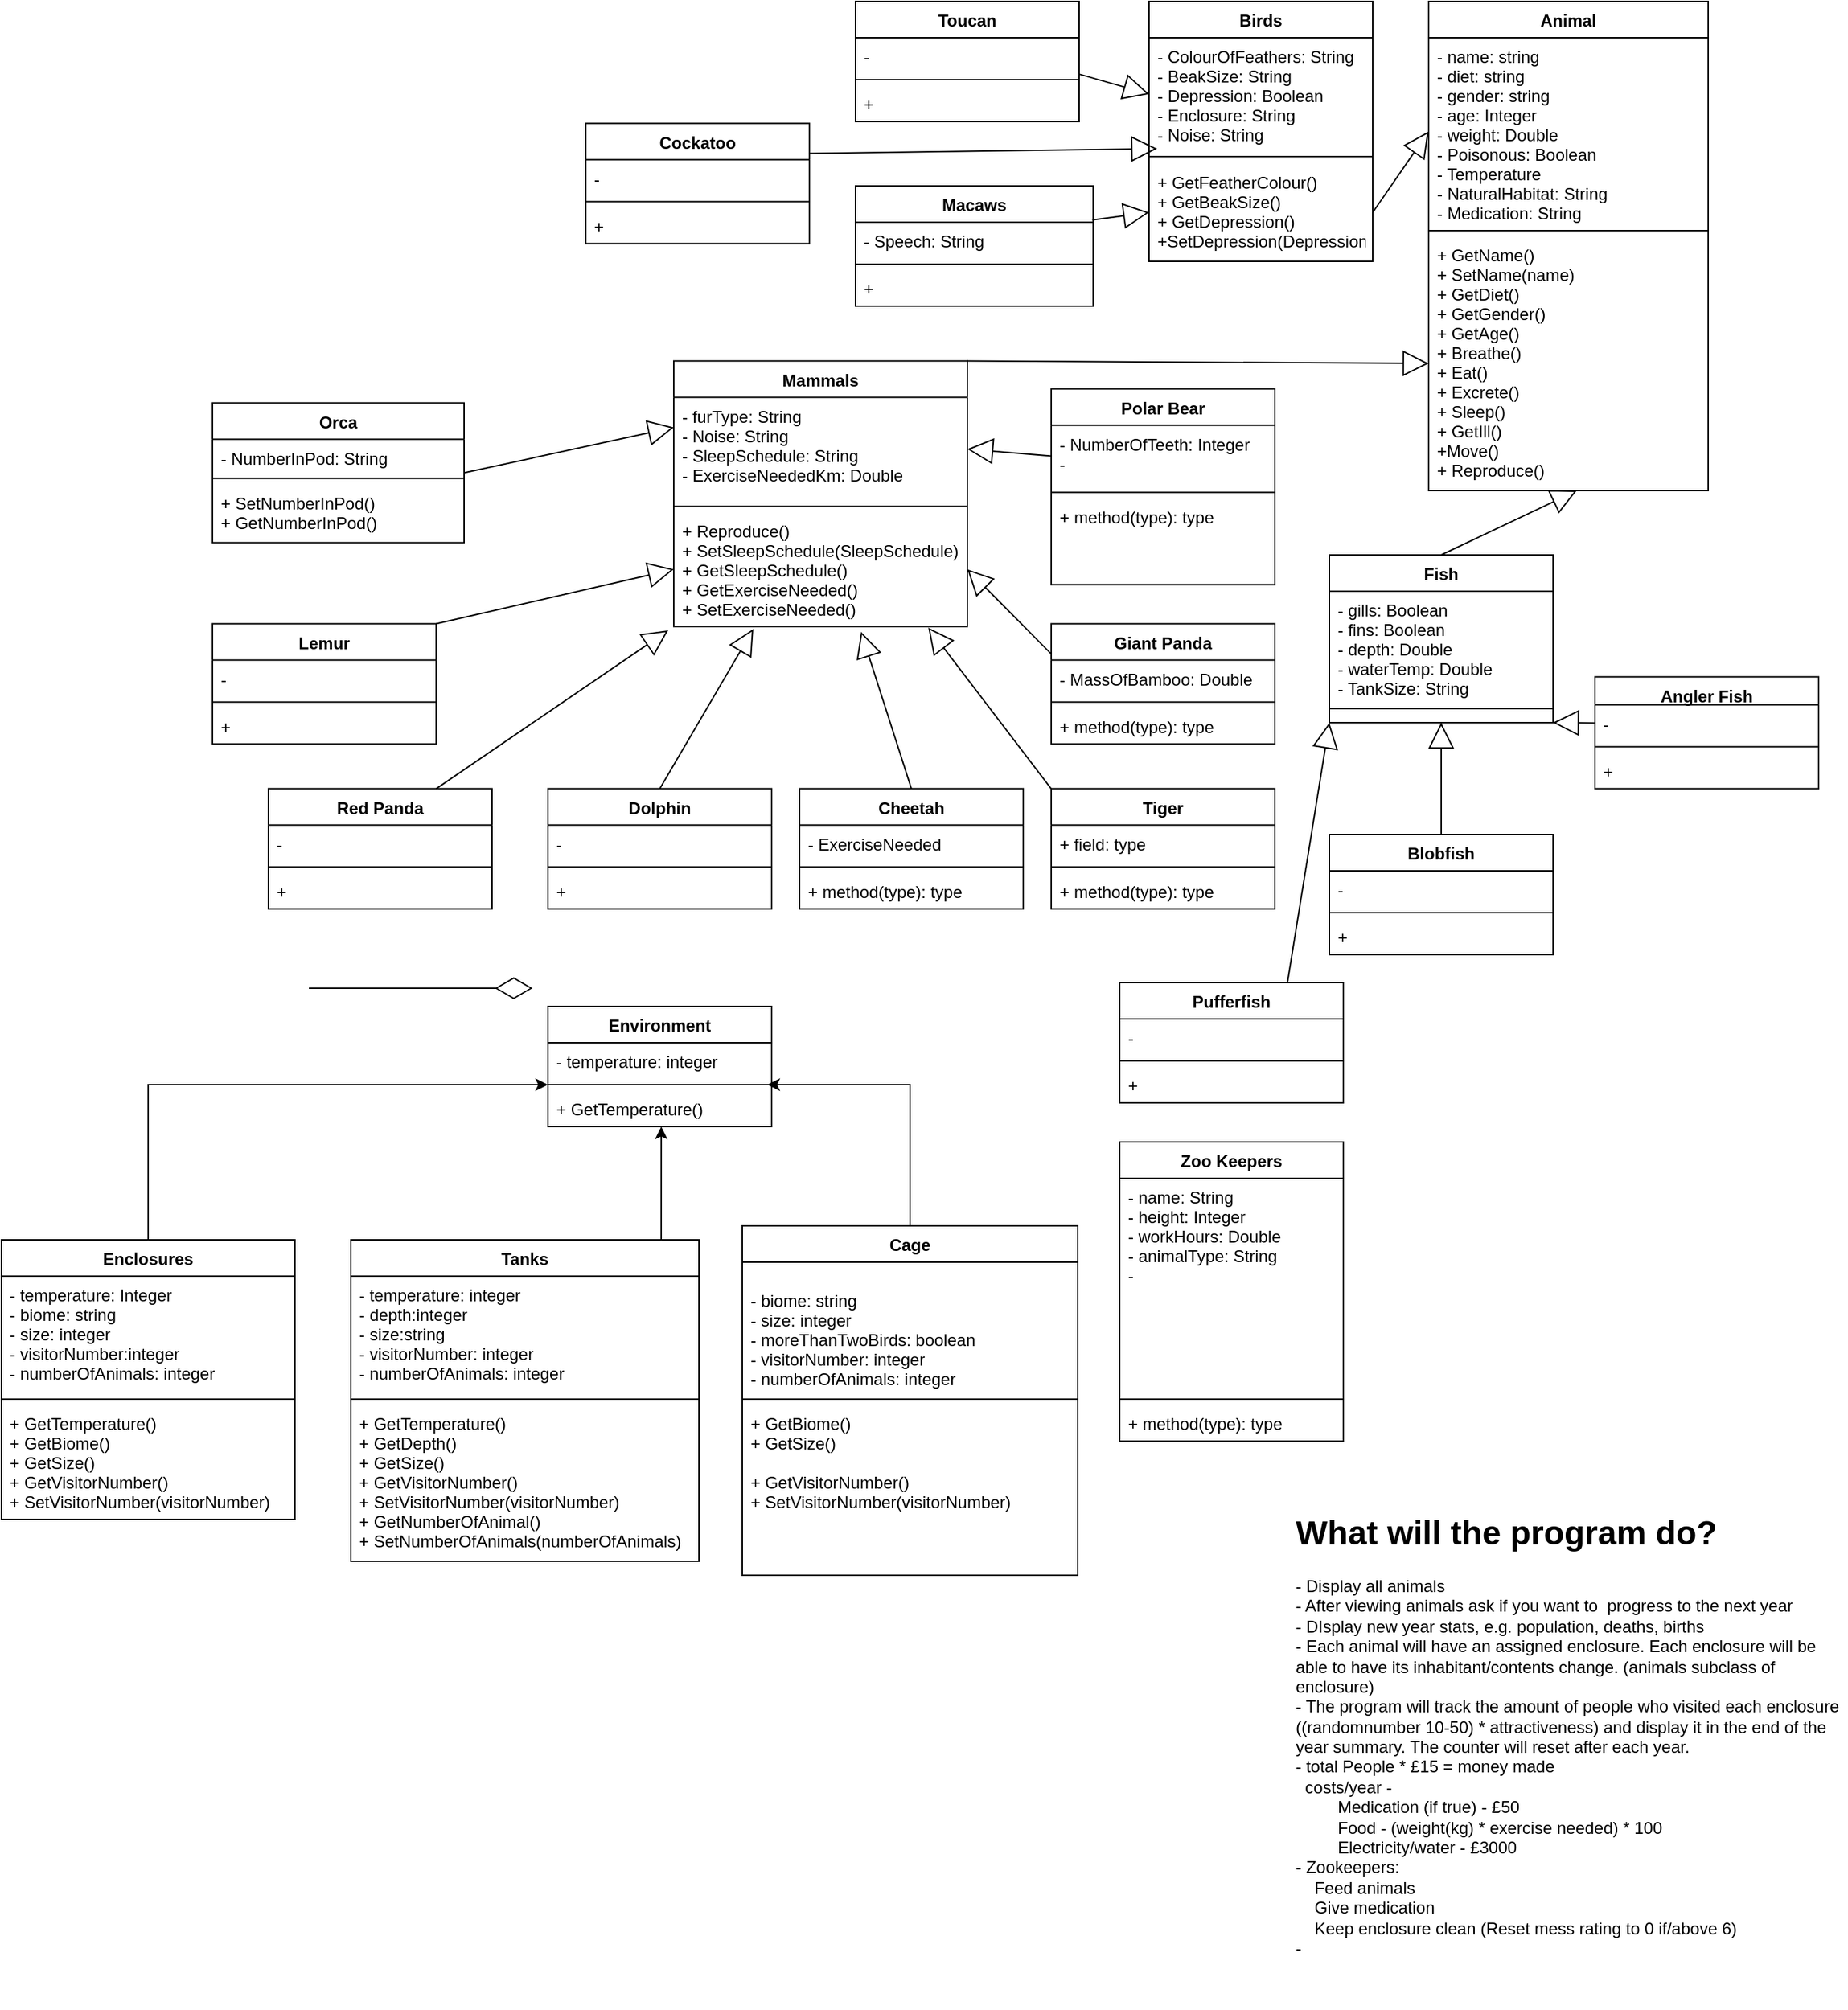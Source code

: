 <mxfile version="12.8.2" type="github">
  <diagram id="C5RBs43oDa-KdzZeNtuy" name="Page-1">
    <mxGraphModel dx="3760" dy="2416" grid="1" gridSize="10" guides="1" tooltips="1" connect="1" arrows="1" fold="1" page="1" pageScale="1" pageWidth="1169" pageHeight="827" math="0" shadow="0">
      <root>
        <mxCell id="WIyWlLk6GJQsqaUBKTNV-0" />
        <mxCell id="WIyWlLk6GJQsqaUBKTNV-1" parent="WIyWlLk6GJQsqaUBKTNV-0" />
        <mxCell id="0TbLO2mfNWgMp-bxgsxS-0" value="Animal" style="swimlane;fontStyle=1;align=center;verticalAlign=top;childLayout=stackLayout;horizontal=1;startSize=26;horizontalStack=0;resizeParent=1;resizeParentMax=0;resizeLast=0;collapsible=1;marginBottom=0;" parent="WIyWlLk6GJQsqaUBKTNV-1" vertex="1">
          <mxGeometry x="-299" y="-1636" width="200" height="350" as="geometry" />
        </mxCell>
        <mxCell id="0TbLO2mfNWgMp-bxgsxS-1" value="- name: string&#xa;- diet: string&#xa;- gender: string&#xa;- age: Integer&#xa;- weight: Double&#xa;- Poisonous: Boolean&#xa;- Temperature&#xa;- NaturalHabitat: String&#xa;- Medication: String&#xa;" style="text;strokeColor=none;fillColor=none;align=left;verticalAlign=top;spacingLeft=4;spacingRight=4;overflow=hidden;rotatable=0;points=[[0,0.5],[1,0.5]];portConstraint=eastwest;" parent="0TbLO2mfNWgMp-bxgsxS-0" vertex="1">
          <mxGeometry y="26" width="200" height="134" as="geometry" />
        </mxCell>
        <mxCell id="0TbLO2mfNWgMp-bxgsxS-2" value="" style="line;strokeWidth=1;fillColor=none;align=left;verticalAlign=middle;spacingTop=-1;spacingLeft=3;spacingRight=3;rotatable=0;labelPosition=right;points=[];portConstraint=eastwest;" parent="0TbLO2mfNWgMp-bxgsxS-0" vertex="1">
          <mxGeometry y="160" width="200" height="8" as="geometry" />
        </mxCell>
        <mxCell id="0TbLO2mfNWgMp-bxgsxS-3" value="+ GetName()&#xa;+ SetName(name)&#xa;+ GetDiet()&#xa;+ GetGender()&#xa;+ GetAge()&#xa;+ Breathe()&#xa;+ Eat()&#xa;+ Excrete()&#xa;+ Sleep()&#xa;+ GetIll()&#xa;+Move()&#xa;+ Reproduce()&#xa;" style="text;strokeColor=none;fillColor=none;align=left;verticalAlign=top;spacingLeft=4;spacingRight=4;overflow=hidden;rotatable=0;points=[[0,0.5],[1,0.5]];portConstraint=eastwest;" parent="0TbLO2mfNWgMp-bxgsxS-0" vertex="1">
          <mxGeometry y="168" width="200" height="182" as="geometry" />
        </mxCell>
        <mxCell id="0TbLO2mfNWgMp-bxgsxS-5" value="Mammals" style="swimlane;fontStyle=1;align=center;verticalAlign=top;childLayout=stackLayout;horizontal=1;startSize=26;horizontalStack=0;resizeParent=1;resizeParentMax=0;resizeLast=0;collapsible=1;marginBottom=0;" parent="WIyWlLk6GJQsqaUBKTNV-1" vertex="1">
          <mxGeometry x="-839" y="-1378.71" width="210" height="190" as="geometry" />
        </mxCell>
        <mxCell id="0TbLO2mfNWgMp-bxgsxS-6" value="- furType: String&#xa;- Noise: String&#xa;- SleepSchedule: String&#xa;- ExerciseNeededKm: Double" style="text;strokeColor=none;fillColor=none;align=left;verticalAlign=top;spacingLeft=4;spacingRight=4;overflow=hidden;rotatable=0;points=[[0,0.5],[1,0.5]];portConstraint=eastwest;" parent="0TbLO2mfNWgMp-bxgsxS-5" vertex="1">
          <mxGeometry y="26" width="210" height="74" as="geometry" />
        </mxCell>
        <mxCell id="0TbLO2mfNWgMp-bxgsxS-7" value="" style="line;strokeWidth=1;fillColor=none;align=left;verticalAlign=middle;spacingTop=-1;spacingLeft=3;spacingRight=3;rotatable=0;labelPosition=right;points=[];portConstraint=eastwest;" parent="0TbLO2mfNWgMp-bxgsxS-5" vertex="1">
          <mxGeometry y="100" width="210" height="8" as="geometry" />
        </mxCell>
        <mxCell id="cL8bjoN6jts4UuPoE08g-39" value="+ Reproduce()&#xa;+ SetSleepSchedule(SleepSchedule)&#xa;+ GetSleepSchedule()&#xa;+ GetExerciseNeeded()&#xa;+ SetExerciseNeeded()" style="text;strokeColor=none;fillColor=none;align=left;verticalAlign=top;spacingLeft=4;spacingRight=4;overflow=hidden;rotatable=0;points=[[0,0.5],[1,0.5]];portConstraint=eastwest;" parent="0TbLO2mfNWgMp-bxgsxS-5" vertex="1">
          <mxGeometry y="108" width="210" height="82" as="geometry" />
        </mxCell>
        <mxCell id="MYj5JW25N3nviBPNFUwC-0" value="" style="endArrow=block;endSize=16;endFill=0;html=1;exitX=1;exitY=0;exitDx=0;exitDy=0;entryX=0;entryY=0.5;entryDx=0;entryDy=0;" parent="WIyWlLk6GJQsqaUBKTNV-1" source="0TbLO2mfNWgMp-bxgsxS-5" target="0TbLO2mfNWgMp-bxgsxS-3" edge="1">
          <mxGeometry y="-60" width="160" relative="1" as="geometry">
            <mxPoint x="-569" y="-1068.71" as="sourcePoint" />
            <mxPoint x="-409" y="-1068.71" as="targetPoint" />
            <Array as="points" />
            <mxPoint as="offset" />
          </mxGeometry>
        </mxCell>
        <mxCell id="m3c3d1ibpdt9MSrah0Dr-0" value="Birds" style="swimlane;fontStyle=1;align=center;verticalAlign=top;childLayout=stackLayout;horizontal=1;startSize=26;horizontalStack=0;resizeParent=1;resizeParentMax=0;resizeLast=0;collapsible=1;marginBottom=0;" parent="WIyWlLk6GJQsqaUBKTNV-1" vertex="1">
          <mxGeometry x="-499" y="-1636" width="160" height="186" as="geometry" />
        </mxCell>
        <mxCell id="m3c3d1ibpdt9MSrah0Dr-1" value="- ColourOfFeathers: String&#xa;- BeakSize: String&#xa;- Depression: Boolean&#xa;- Enclosure: String&#xa;- Noise: String" style="text;strokeColor=none;fillColor=none;align=left;verticalAlign=top;spacingLeft=4;spacingRight=4;overflow=hidden;rotatable=0;points=[[0,0.5],[1,0.5]];portConstraint=eastwest;" parent="m3c3d1ibpdt9MSrah0Dr-0" vertex="1">
          <mxGeometry y="26" width="160" height="80" as="geometry" />
        </mxCell>
        <mxCell id="m3c3d1ibpdt9MSrah0Dr-2" value="" style="line;strokeWidth=1;fillColor=none;align=left;verticalAlign=middle;spacingTop=-1;spacingLeft=3;spacingRight=3;rotatable=0;labelPosition=right;points=[];portConstraint=eastwest;" parent="m3c3d1ibpdt9MSrah0Dr-0" vertex="1">
          <mxGeometry y="106" width="160" height="10" as="geometry" />
        </mxCell>
        <mxCell id="m3c3d1ibpdt9MSrah0Dr-3" value="+ GetFeatherColour()&#xa;+ GetBeakSize()&#xa;+ GetDepression()&#xa;+SetDepression(Depression)" style="text;strokeColor=none;fillColor=none;align=left;verticalAlign=top;spacingLeft=4;spacingRight=4;overflow=hidden;rotatable=0;points=[[0,0.5],[1,0.5]];portConstraint=eastwest;" parent="m3c3d1ibpdt9MSrah0Dr-0" vertex="1">
          <mxGeometry y="116" width="160" height="70" as="geometry" />
        </mxCell>
        <mxCell id="m3c3d1ibpdt9MSrah0Dr-4" value="" style="endArrow=block;endSize=16;endFill=0;html=1;entryX=0;entryY=0.5;entryDx=0;entryDy=0;exitX=1;exitY=0.5;exitDx=0;exitDy=0;" parent="WIyWlLk6GJQsqaUBKTNV-1" source="m3c3d1ibpdt9MSrah0Dr-3" target="0TbLO2mfNWgMp-bxgsxS-1" edge="1">
          <mxGeometry y="-50" width="160" relative="1" as="geometry">
            <mxPoint x="-9" y="-1428.71" as="sourcePoint" />
            <mxPoint x="-439" y="-978.71" as="targetPoint" />
            <Array as="points" />
            <mxPoint as="offset" />
          </mxGeometry>
        </mxCell>
        <mxCell id="m3c3d1ibpdt9MSrah0Dr-5" value="" style="endArrow=block;endSize=16;endFill=0;html=1;entryX=0.53;entryY=1;entryDx=0;entryDy=0;entryPerimeter=0;exitX=0.5;exitY=0;exitDx=0;exitDy=0;" parent="WIyWlLk6GJQsqaUBKTNV-1" source="m3c3d1ibpdt9MSrah0Dr-6" target="0TbLO2mfNWgMp-bxgsxS-3" edge="1">
          <mxGeometry x="0.125" y="-60" width="160" relative="1" as="geometry">
            <mxPoint x="-623" y="-1086" as="sourcePoint" />
            <mxPoint x="-849" y="-986" as="targetPoint" />
            <mxPoint as="offset" />
          </mxGeometry>
        </mxCell>
        <mxCell id="m3c3d1ibpdt9MSrah0Dr-6" value="Fish" style="swimlane;fontStyle=1;align=center;verticalAlign=top;childLayout=stackLayout;horizontal=1;startSize=26;horizontalStack=0;resizeParent=1;resizeParentMax=0;resizeLast=0;collapsible=1;marginBottom=0;" parent="WIyWlLk6GJQsqaUBKTNV-1" vertex="1">
          <mxGeometry x="-370" y="-1240" width="160" height="120" as="geometry" />
        </mxCell>
        <mxCell id="m3c3d1ibpdt9MSrah0Dr-7" value="- gills: Boolean&#xa;- fins: Boolean&#xa;- depth: Double&#xa;- waterTemp: Double&#xa;- TankSize: String" style="text;strokeColor=none;fillColor=none;align=left;verticalAlign=top;spacingLeft=4;spacingRight=4;overflow=hidden;rotatable=0;points=[[0,0.5],[1,0.5]];portConstraint=eastwest;" parent="m3c3d1ibpdt9MSrah0Dr-6" vertex="1">
          <mxGeometry y="26" width="160" height="74" as="geometry" />
        </mxCell>
        <mxCell id="m3c3d1ibpdt9MSrah0Dr-8" value="" style="line;strokeWidth=1;fillColor=none;align=left;verticalAlign=middle;spacingTop=-1;spacingLeft=3;spacingRight=3;rotatable=0;labelPosition=right;points=[];portConstraint=eastwest;" parent="m3c3d1ibpdt9MSrah0Dr-6" vertex="1">
          <mxGeometry y="100" width="160" height="20" as="geometry" />
        </mxCell>
        <mxCell id="m3c3d1ibpdt9MSrah0Dr-10" value="" style="endArrow=block;endSize=16;endFill=0;html=1;entryX=0;entryY=0.5;entryDx=0;entryDy=0;exitX=1;exitY=0;exitDx=0;exitDy=0;" parent="WIyWlLk6GJQsqaUBKTNV-1" source="m3c3d1ibpdt9MSrah0Dr-11" target="cL8bjoN6jts4UuPoE08g-39" edge="1">
          <mxGeometry x="-0.25" y="-20" width="160" relative="1" as="geometry">
            <mxPoint x="-999" y="-1158.71" as="sourcePoint" />
            <mxPoint x="-679" y="-1028.71" as="targetPoint" />
            <Array as="points" />
            <mxPoint as="offset" />
          </mxGeometry>
        </mxCell>
        <mxCell id="m3c3d1ibpdt9MSrah0Dr-11" value="Lemur" style="swimlane;fontStyle=1;align=center;verticalAlign=top;childLayout=stackLayout;horizontal=1;startSize=26;horizontalStack=0;resizeParent=1;resizeParentMax=0;resizeLast=0;collapsible=1;marginBottom=0;" parent="WIyWlLk6GJQsqaUBKTNV-1" vertex="1">
          <mxGeometry x="-1169" y="-1190.71" width="160" height="86" as="geometry" />
        </mxCell>
        <mxCell id="m3c3d1ibpdt9MSrah0Dr-12" value="- " style="text;strokeColor=none;fillColor=none;align=left;verticalAlign=top;spacingLeft=4;spacingRight=4;overflow=hidden;rotatable=0;points=[[0,0.5],[1,0.5]];portConstraint=eastwest;" parent="m3c3d1ibpdt9MSrah0Dr-11" vertex="1">
          <mxGeometry y="26" width="160" height="26" as="geometry" />
        </mxCell>
        <mxCell id="m3c3d1ibpdt9MSrah0Dr-13" value="" style="line;strokeWidth=1;fillColor=none;align=left;verticalAlign=middle;spacingTop=-1;spacingLeft=3;spacingRight=3;rotatable=0;labelPosition=right;points=[];portConstraint=eastwest;" parent="m3c3d1ibpdt9MSrah0Dr-11" vertex="1">
          <mxGeometry y="52" width="160" height="8" as="geometry" />
        </mxCell>
        <mxCell id="m3c3d1ibpdt9MSrah0Dr-14" value="+" style="text;strokeColor=none;fillColor=none;align=left;verticalAlign=top;spacingLeft=4;spacingRight=4;overflow=hidden;rotatable=0;points=[[0,0.5],[1,0.5]];portConstraint=eastwest;" parent="m3c3d1ibpdt9MSrah0Dr-11" vertex="1">
          <mxGeometry y="60" width="160" height="26" as="geometry" />
        </mxCell>
        <mxCell id="m3c3d1ibpdt9MSrah0Dr-15" value="Red Panda" style="swimlane;fontStyle=1;align=center;verticalAlign=top;childLayout=stackLayout;horizontal=1;startSize=26;horizontalStack=0;resizeParent=1;resizeParentMax=0;resizeLast=0;collapsible=1;marginBottom=0;" parent="WIyWlLk6GJQsqaUBKTNV-1" vertex="1">
          <mxGeometry x="-1129" y="-1072.71" width="160" height="86" as="geometry" />
        </mxCell>
        <mxCell id="m3c3d1ibpdt9MSrah0Dr-16" value="- " style="text;strokeColor=none;fillColor=none;align=left;verticalAlign=top;spacingLeft=4;spacingRight=4;overflow=hidden;rotatable=0;points=[[0,0.5],[1,0.5]];portConstraint=eastwest;" parent="m3c3d1ibpdt9MSrah0Dr-15" vertex="1">
          <mxGeometry y="26" width="160" height="26" as="geometry" />
        </mxCell>
        <mxCell id="m3c3d1ibpdt9MSrah0Dr-17" value="" style="line;strokeWidth=1;fillColor=none;align=left;verticalAlign=middle;spacingTop=-1;spacingLeft=3;spacingRight=3;rotatable=0;labelPosition=right;points=[];portConstraint=eastwest;" parent="m3c3d1ibpdt9MSrah0Dr-15" vertex="1">
          <mxGeometry y="52" width="160" height="8" as="geometry" />
        </mxCell>
        <mxCell id="m3c3d1ibpdt9MSrah0Dr-18" value="+ " style="text;strokeColor=none;fillColor=none;align=left;verticalAlign=top;spacingLeft=4;spacingRight=4;overflow=hidden;rotatable=0;points=[[0,0.5],[1,0.5]];portConstraint=eastwest;" parent="m3c3d1ibpdt9MSrah0Dr-15" vertex="1">
          <mxGeometry y="60" width="160" height="26" as="geometry" />
        </mxCell>
        <mxCell id="m3c3d1ibpdt9MSrah0Dr-19" value="" style="endArrow=block;endSize=16;endFill=0;html=1;exitX=0.75;exitY=0;exitDx=0;exitDy=0;entryX=-0.019;entryY=1.033;entryDx=0;entryDy=0;entryPerimeter=0;" parent="WIyWlLk6GJQsqaUBKTNV-1" source="m3c3d1ibpdt9MSrah0Dr-15" target="cL8bjoN6jts4UuPoE08g-39" edge="1">
          <mxGeometry x="-0.125" y="-20" width="160" relative="1" as="geometry">
            <mxPoint x="-989" y="-888.71" as="sourcePoint" />
            <mxPoint x="-839" y="-1147.71" as="targetPoint" />
            <Array as="points" />
            <mxPoint as="offset" />
          </mxGeometry>
        </mxCell>
        <mxCell id="m3c3d1ibpdt9MSrah0Dr-31" value="Orca" style="swimlane;fontStyle=1;align=center;verticalAlign=top;childLayout=stackLayout;horizontal=1;startSize=26;horizontalStack=0;resizeParent=1;resizeParentMax=0;resizeLast=0;collapsible=1;marginBottom=0;" parent="WIyWlLk6GJQsqaUBKTNV-1" vertex="1">
          <mxGeometry x="-1169" y="-1348.71" width="180" height="100" as="geometry" />
        </mxCell>
        <mxCell id="m3c3d1ibpdt9MSrah0Dr-32" value="- NumberInPod: String" style="text;strokeColor=none;fillColor=none;align=left;verticalAlign=top;spacingLeft=4;spacingRight=4;overflow=hidden;rotatable=0;points=[[0,0.5],[1,0.5]];portConstraint=eastwest;" parent="m3c3d1ibpdt9MSrah0Dr-31" vertex="1">
          <mxGeometry y="26" width="180" height="24" as="geometry" />
        </mxCell>
        <mxCell id="m3c3d1ibpdt9MSrah0Dr-33" value="" style="line;strokeWidth=1;fillColor=none;align=left;verticalAlign=middle;spacingTop=-1;spacingLeft=3;spacingRight=3;rotatable=0;labelPosition=right;points=[];portConstraint=eastwest;" parent="m3c3d1ibpdt9MSrah0Dr-31" vertex="1">
          <mxGeometry y="50" width="180" height="8" as="geometry" />
        </mxCell>
        <mxCell id="m3c3d1ibpdt9MSrah0Dr-34" value="+ SetNumberInPod()&#xa;+ GetNumberInPod()" style="text;strokeColor=none;fillColor=none;align=left;verticalAlign=top;spacingLeft=4;spacingRight=4;overflow=hidden;rotatable=0;points=[[0,0.5],[1,0.5]];portConstraint=eastwest;" parent="m3c3d1ibpdt9MSrah0Dr-31" vertex="1">
          <mxGeometry y="58" width="180" height="42" as="geometry" />
        </mxCell>
        <mxCell id="m3c3d1ibpdt9MSrah0Dr-35" value="" style="endArrow=block;endSize=16;endFill=0;html=1;exitX=1;exitY=0.5;exitDx=0;exitDy=0;entryX=0;entryY=0.25;entryDx=0;entryDy=0;" parent="WIyWlLk6GJQsqaUBKTNV-1" source="m3c3d1ibpdt9MSrah0Dr-31" target="0TbLO2mfNWgMp-bxgsxS-5" edge="1">
          <mxGeometry y="10" width="160" relative="1" as="geometry">
            <mxPoint x="-1069" y="-668.71" as="sourcePoint" />
            <mxPoint x="-839" y="-1218.71" as="targetPoint" />
            <mxPoint as="offset" />
          </mxGeometry>
        </mxCell>
        <mxCell id="m3c3d1ibpdt9MSrah0Dr-36" value="Dolphin" style="swimlane;fontStyle=1;align=center;verticalAlign=top;childLayout=stackLayout;horizontal=1;startSize=26;horizontalStack=0;resizeParent=1;resizeParentMax=0;resizeLast=0;collapsible=1;marginBottom=0;" parent="WIyWlLk6GJQsqaUBKTNV-1" vertex="1">
          <mxGeometry x="-929" y="-1072.71" width="160" height="86" as="geometry" />
        </mxCell>
        <mxCell id="m3c3d1ibpdt9MSrah0Dr-37" value="- " style="text;strokeColor=none;fillColor=none;align=left;verticalAlign=top;spacingLeft=4;spacingRight=4;overflow=hidden;rotatable=0;points=[[0,0.5],[1,0.5]];portConstraint=eastwest;" parent="m3c3d1ibpdt9MSrah0Dr-36" vertex="1">
          <mxGeometry y="26" width="160" height="26" as="geometry" />
        </mxCell>
        <mxCell id="m3c3d1ibpdt9MSrah0Dr-38" value="" style="line;strokeWidth=1;fillColor=none;align=left;verticalAlign=middle;spacingTop=-1;spacingLeft=3;spacingRight=3;rotatable=0;labelPosition=right;points=[];portConstraint=eastwest;" parent="m3c3d1ibpdt9MSrah0Dr-36" vertex="1">
          <mxGeometry y="52" width="160" height="8" as="geometry" />
        </mxCell>
        <mxCell id="m3c3d1ibpdt9MSrah0Dr-39" value="+" style="text;strokeColor=none;fillColor=none;align=left;verticalAlign=top;spacingLeft=4;spacingRight=4;overflow=hidden;rotatable=0;points=[[0,0.5],[1,0.5]];portConstraint=eastwest;" parent="m3c3d1ibpdt9MSrah0Dr-36" vertex="1">
          <mxGeometry y="60" width="160" height="26" as="geometry" />
        </mxCell>
        <mxCell id="m3c3d1ibpdt9MSrah0Dr-40" value="" style="endArrow=block;endSize=16;endFill=0;html=1;exitX=0.5;exitY=0;exitDx=0;exitDy=0;entryX=0.271;entryY=1.021;entryDx=0;entryDy=0;entryPerimeter=0;" parent="WIyWlLk6GJQsqaUBKTNV-1" source="m3c3d1ibpdt9MSrah0Dr-36" target="cL8bjoN6jts4UuPoE08g-39" edge="1">
          <mxGeometry x="0.125" y="10" width="160" relative="1" as="geometry">
            <mxPoint x="-1069" y="-668.71" as="sourcePoint" />
            <mxPoint x="-780" y="-1180" as="targetPoint" />
            <mxPoint as="offset" />
          </mxGeometry>
        </mxCell>
        <mxCell id="m3c3d1ibpdt9MSrah0Dr-41" value="Polar Bear" style="swimlane;fontStyle=1;align=center;verticalAlign=top;childLayout=stackLayout;horizontal=1;startSize=26;horizontalStack=0;resizeParent=1;resizeParentMax=0;resizeLast=0;collapsible=1;marginBottom=0;" parent="WIyWlLk6GJQsqaUBKTNV-1" vertex="1">
          <mxGeometry x="-569" y="-1358.71" width="160" height="140" as="geometry" />
        </mxCell>
        <mxCell id="m3c3d1ibpdt9MSrah0Dr-42" value="- NumberOfTeeth: Integer&#xa;- " style="text;strokeColor=none;fillColor=none;align=left;verticalAlign=top;spacingLeft=4;spacingRight=4;overflow=hidden;rotatable=0;points=[[0,0.5],[1,0.5]];portConstraint=eastwest;" parent="m3c3d1ibpdt9MSrah0Dr-41" vertex="1">
          <mxGeometry y="26" width="160" height="44" as="geometry" />
        </mxCell>
        <mxCell id="m3c3d1ibpdt9MSrah0Dr-43" value="" style="line;strokeWidth=1;fillColor=none;align=left;verticalAlign=middle;spacingTop=-1;spacingLeft=3;spacingRight=3;rotatable=0;labelPosition=right;points=[];portConstraint=eastwest;" parent="m3c3d1ibpdt9MSrah0Dr-41" vertex="1">
          <mxGeometry y="70" width="160" height="8" as="geometry" />
        </mxCell>
        <mxCell id="m3c3d1ibpdt9MSrah0Dr-44" value="+ method(type): type" style="text;strokeColor=none;fillColor=none;align=left;verticalAlign=top;spacingLeft=4;spacingRight=4;overflow=hidden;rotatable=0;points=[[0,0.5],[1,0.5]];portConstraint=eastwest;" parent="m3c3d1ibpdt9MSrah0Dr-41" vertex="1">
          <mxGeometry y="78" width="160" height="62" as="geometry" />
        </mxCell>
        <mxCell id="m3c3d1ibpdt9MSrah0Dr-45" value="" style="endArrow=block;endSize=16;endFill=0;html=1;exitX=0;exitY=0.5;exitDx=0;exitDy=0;entryX=1;entryY=0.5;entryDx=0;entryDy=0;" parent="WIyWlLk6GJQsqaUBKTNV-1" source="m3c3d1ibpdt9MSrah0Dr-42" target="0TbLO2mfNWgMp-bxgsxS-6" edge="1">
          <mxGeometry x="-0.417" y="10" width="160" relative="1" as="geometry">
            <mxPoint x="-729" y="-1068.71" as="sourcePoint" />
            <mxPoint x="-569" y="-1068.71" as="targetPoint" />
            <mxPoint as="offset" />
          </mxGeometry>
        </mxCell>
        <mxCell id="m3c3d1ibpdt9MSrah0Dr-46" value="&lt;br&gt;" style="endArrow=block;endSize=16;endFill=0;html=1;exitX=0;exitY=0.25;exitDx=0;exitDy=0;entryX=1;entryY=0.5;entryDx=0;entryDy=0;" parent="WIyWlLk6GJQsqaUBKTNV-1" source="m3c3d1ibpdt9MSrah0Dr-47" target="cL8bjoN6jts4UuPoE08g-39" edge="1">
          <mxGeometry x="0.125" y="-10" width="160" relative="1" as="geometry">
            <mxPoint x="-679" y="-938.71" as="sourcePoint" />
            <mxPoint x="-669" y="-1178.71" as="targetPoint" />
            <mxPoint as="offset" />
          </mxGeometry>
        </mxCell>
        <mxCell id="m3c3d1ibpdt9MSrah0Dr-47" value="Giant Panda" style="swimlane;fontStyle=1;align=center;verticalAlign=top;childLayout=stackLayout;horizontal=1;startSize=26;horizontalStack=0;resizeParent=1;resizeParentMax=0;resizeLast=0;collapsible=1;marginBottom=0;" parent="WIyWlLk6GJQsqaUBKTNV-1" vertex="1">
          <mxGeometry x="-569" y="-1190.71" width="160" height="86" as="geometry" />
        </mxCell>
        <mxCell id="m3c3d1ibpdt9MSrah0Dr-48" value="- MassOfBamboo: Double" style="text;strokeColor=none;fillColor=none;align=left;verticalAlign=top;spacingLeft=4;spacingRight=4;overflow=hidden;rotatable=0;points=[[0,0.5],[1,0.5]];portConstraint=eastwest;" parent="m3c3d1ibpdt9MSrah0Dr-47" vertex="1">
          <mxGeometry y="26" width="160" height="26" as="geometry" />
        </mxCell>
        <mxCell id="m3c3d1ibpdt9MSrah0Dr-49" value="" style="line;strokeWidth=1;fillColor=none;align=left;verticalAlign=middle;spacingTop=-1;spacingLeft=3;spacingRight=3;rotatable=0;labelPosition=right;points=[];portConstraint=eastwest;" parent="m3c3d1ibpdt9MSrah0Dr-47" vertex="1">
          <mxGeometry y="52" width="160" height="8" as="geometry" />
        </mxCell>
        <mxCell id="m3c3d1ibpdt9MSrah0Dr-50" value="+ method(type): type" style="text;strokeColor=none;fillColor=none;align=left;verticalAlign=top;spacingLeft=4;spacingRight=4;overflow=hidden;rotatable=0;points=[[0,0.5],[1,0.5]];portConstraint=eastwest;" parent="m3c3d1ibpdt9MSrah0Dr-47" vertex="1">
          <mxGeometry y="60" width="160" height="26" as="geometry" />
        </mxCell>
        <mxCell id="m3c3d1ibpdt9MSrah0Dr-51" value="Tiger" style="swimlane;fontStyle=1;align=center;verticalAlign=top;childLayout=stackLayout;horizontal=1;startSize=26;horizontalStack=0;resizeParent=1;resizeParentMax=0;resizeLast=0;collapsible=1;marginBottom=0;" parent="WIyWlLk6GJQsqaUBKTNV-1" vertex="1">
          <mxGeometry x="-569" y="-1072.71" width="160" height="86" as="geometry" />
        </mxCell>
        <mxCell id="m3c3d1ibpdt9MSrah0Dr-52" value="+ field: type" style="text;strokeColor=none;fillColor=none;align=left;verticalAlign=top;spacingLeft=4;spacingRight=4;overflow=hidden;rotatable=0;points=[[0,0.5],[1,0.5]];portConstraint=eastwest;" parent="m3c3d1ibpdt9MSrah0Dr-51" vertex="1">
          <mxGeometry y="26" width="160" height="26" as="geometry" />
        </mxCell>
        <mxCell id="m3c3d1ibpdt9MSrah0Dr-53" value="" style="line;strokeWidth=1;fillColor=none;align=left;verticalAlign=middle;spacingTop=-1;spacingLeft=3;spacingRight=3;rotatable=0;labelPosition=right;points=[];portConstraint=eastwest;" parent="m3c3d1ibpdt9MSrah0Dr-51" vertex="1">
          <mxGeometry y="52" width="160" height="8" as="geometry" />
        </mxCell>
        <mxCell id="m3c3d1ibpdt9MSrah0Dr-54" value="+ method(type): type" style="text;strokeColor=none;fillColor=none;align=left;verticalAlign=top;spacingLeft=4;spacingRight=4;overflow=hidden;rotatable=0;points=[[0,0.5],[1,0.5]];portConstraint=eastwest;" parent="m3c3d1ibpdt9MSrah0Dr-51" vertex="1">
          <mxGeometry y="60" width="160" height="26" as="geometry" />
        </mxCell>
        <mxCell id="m3c3d1ibpdt9MSrah0Dr-55" value="Cheetah" style="swimlane;fontStyle=1;align=center;verticalAlign=top;childLayout=stackLayout;horizontal=1;startSize=26;horizontalStack=0;resizeParent=1;resizeParentMax=0;resizeLast=0;collapsible=1;marginBottom=0;" parent="WIyWlLk6GJQsqaUBKTNV-1" vertex="1">
          <mxGeometry x="-749" y="-1072.71" width="160" height="86" as="geometry" />
        </mxCell>
        <mxCell id="m3c3d1ibpdt9MSrah0Dr-56" value="- ExerciseNeeded" style="text;strokeColor=none;fillColor=none;align=left;verticalAlign=top;spacingLeft=4;spacingRight=4;overflow=hidden;rotatable=0;points=[[0,0.5],[1,0.5]];portConstraint=eastwest;" parent="m3c3d1ibpdt9MSrah0Dr-55" vertex="1">
          <mxGeometry y="26" width="160" height="26" as="geometry" />
        </mxCell>
        <mxCell id="m3c3d1ibpdt9MSrah0Dr-57" value="" style="line;strokeWidth=1;fillColor=none;align=left;verticalAlign=middle;spacingTop=-1;spacingLeft=3;spacingRight=3;rotatable=0;labelPosition=right;points=[];portConstraint=eastwest;" parent="m3c3d1ibpdt9MSrah0Dr-55" vertex="1">
          <mxGeometry y="52" width="160" height="8" as="geometry" />
        </mxCell>
        <mxCell id="m3c3d1ibpdt9MSrah0Dr-58" value="+ method(type): type" style="text;strokeColor=none;fillColor=none;align=left;verticalAlign=top;spacingLeft=4;spacingRight=4;overflow=hidden;rotatable=0;points=[[0,0.5],[1,0.5]];portConstraint=eastwest;" parent="m3c3d1ibpdt9MSrah0Dr-55" vertex="1">
          <mxGeometry y="60" width="160" height="26" as="geometry" />
        </mxCell>
        <mxCell id="m3c3d1ibpdt9MSrah0Dr-59" value="" style="endArrow=block;endSize=16;endFill=0;html=1;exitX=0.5;exitY=0;exitDx=0;exitDy=0;entryX=0.638;entryY=1.045;entryDx=0;entryDy=0;entryPerimeter=0;" parent="WIyWlLk6GJQsqaUBKTNV-1" source="m3c3d1ibpdt9MSrah0Dr-55" target="cL8bjoN6jts4UuPoE08g-39" edge="1">
          <mxGeometry y="10" width="160" relative="1" as="geometry">
            <mxPoint x="-1069" y="-668.71" as="sourcePoint" />
            <mxPoint x="-685.07" y="-1108.678" as="targetPoint" />
            <mxPoint as="offset" />
          </mxGeometry>
        </mxCell>
        <mxCell id="m3c3d1ibpdt9MSrah0Dr-60" value="" style="endArrow=block;endSize=16;endFill=0;html=1;exitX=0;exitY=0;exitDx=0;exitDy=0;entryX=0.867;entryY=1.009;entryDx=0;entryDy=0;entryPerimeter=0;" parent="WIyWlLk6GJQsqaUBKTNV-1" source="m3c3d1ibpdt9MSrah0Dr-51" target="cL8bjoN6jts4UuPoE08g-39" edge="1">
          <mxGeometry y="10" width="160" relative="1" as="geometry">
            <mxPoint x="-1069" y="-668.71" as="sourcePoint" />
            <mxPoint x="-629" y="-1147.71" as="targetPoint" />
            <mxPoint as="offset" />
          </mxGeometry>
        </mxCell>
        <mxCell id="cL8bjoN6jts4UuPoE08g-1" value="" style="endArrow=block;endSize=16;endFill=0;html=1;exitX=0.5;exitY=0;exitDx=0;exitDy=0;entryX=0.5;entryY=1;entryDx=0;entryDy=0;" parent="WIyWlLk6GJQsqaUBKTNV-1" source="cL8bjoN6jts4UuPoE08g-2" target="m3c3d1ibpdt9MSrah0Dr-6" edge="1">
          <mxGeometry x="0.125" y="-60" width="160" relative="1" as="geometry">
            <mxPoint x="-399" y="-1054" as="sourcePoint" />
            <mxPoint x="-349" y="-1154" as="targetPoint" />
            <mxPoint as="offset" />
          </mxGeometry>
        </mxCell>
        <mxCell id="cL8bjoN6jts4UuPoE08g-2" value="Blobfish" style="swimlane;fontStyle=1;align=center;verticalAlign=top;childLayout=stackLayout;horizontal=1;startSize=26;horizontalStack=0;resizeParent=1;resizeParentMax=0;resizeLast=0;collapsible=1;marginBottom=0;" parent="WIyWlLk6GJQsqaUBKTNV-1" vertex="1">
          <mxGeometry x="-370" y="-1040" width="160" height="86" as="geometry" />
        </mxCell>
        <mxCell id="cL8bjoN6jts4UuPoE08g-3" value="- " style="text;strokeColor=none;fillColor=none;align=left;verticalAlign=top;spacingLeft=4;spacingRight=4;overflow=hidden;rotatable=0;points=[[0,0.5],[1,0.5]];portConstraint=eastwest;" parent="cL8bjoN6jts4UuPoE08g-2" vertex="1">
          <mxGeometry y="26" width="160" height="26" as="geometry" />
        </mxCell>
        <mxCell id="cL8bjoN6jts4UuPoE08g-4" value="" style="line;strokeWidth=1;fillColor=none;align=left;verticalAlign=middle;spacingTop=-1;spacingLeft=3;spacingRight=3;rotatable=0;labelPosition=right;points=[];portConstraint=eastwest;" parent="cL8bjoN6jts4UuPoE08g-2" vertex="1">
          <mxGeometry y="52" width="160" height="8" as="geometry" />
        </mxCell>
        <mxCell id="cL8bjoN6jts4UuPoE08g-5" value="+" style="text;strokeColor=none;fillColor=none;align=left;verticalAlign=top;spacingLeft=4;spacingRight=4;overflow=hidden;rotatable=0;points=[[0,0.5],[1,0.5]];portConstraint=eastwest;" parent="cL8bjoN6jts4UuPoE08g-2" vertex="1">
          <mxGeometry y="60" width="160" height="26" as="geometry" />
        </mxCell>
        <mxCell id="cL8bjoN6jts4UuPoE08g-10" value="Angler Fish" style="swimlane;fontStyle=1;align=center;verticalAlign=top;childLayout=stackLayout;horizontal=1;startSize=20;horizontalStack=0;resizeParent=1;resizeParentMax=0;resizeLast=0;collapsible=1;marginBottom=0;" parent="WIyWlLk6GJQsqaUBKTNV-1" vertex="1">
          <mxGeometry x="-180" y="-1152.71" width="160" height="80" as="geometry" />
        </mxCell>
        <mxCell id="cL8bjoN6jts4UuPoE08g-11" value="- " style="text;strokeColor=none;fillColor=none;align=left;verticalAlign=top;spacingLeft=4;spacingRight=4;overflow=hidden;rotatable=0;points=[[0,0.5],[1,0.5]];portConstraint=eastwest;" parent="cL8bjoN6jts4UuPoE08g-10" vertex="1">
          <mxGeometry y="20" width="160" height="26" as="geometry" />
        </mxCell>
        <mxCell id="cL8bjoN6jts4UuPoE08g-12" value="" style="line;strokeWidth=1;fillColor=none;align=left;verticalAlign=middle;spacingTop=-1;spacingLeft=3;spacingRight=3;rotatable=0;labelPosition=right;points=[];portConstraint=eastwest;" parent="cL8bjoN6jts4UuPoE08g-10" vertex="1">
          <mxGeometry y="46" width="160" height="8" as="geometry" />
        </mxCell>
        <mxCell id="cL8bjoN6jts4UuPoE08g-13" value="+ " style="text;strokeColor=none;fillColor=none;align=left;verticalAlign=top;spacingLeft=4;spacingRight=4;overflow=hidden;rotatable=0;points=[[0,0.5],[1,0.5]];portConstraint=eastwest;" parent="cL8bjoN6jts4UuPoE08g-10" vertex="1">
          <mxGeometry y="54" width="160" height="26" as="geometry" />
        </mxCell>
        <mxCell id="cL8bjoN6jts4UuPoE08g-14" value="Pufferfish" style="swimlane;fontStyle=1;align=center;verticalAlign=top;childLayout=stackLayout;horizontal=1;startSize=26;horizontalStack=0;resizeParent=1;resizeParentMax=0;resizeLast=0;collapsible=1;marginBottom=0;" parent="WIyWlLk6GJQsqaUBKTNV-1" vertex="1">
          <mxGeometry x="-520" y="-934" width="160" height="86" as="geometry" />
        </mxCell>
        <mxCell id="cL8bjoN6jts4UuPoE08g-15" value="- " style="text;strokeColor=none;fillColor=none;align=left;verticalAlign=top;spacingLeft=4;spacingRight=4;overflow=hidden;rotatable=0;points=[[0,0.5],[1,0.5]];portConstraint=eastwest;" parent="cL8bjoN6jts4UuPoE08g-14" vertex="1">
          <mxGeometry y="26" width="160" height="26" as="geometry" />
        </mxCell>
        <mxCell id="cL8bjoN6jts4UuPoE08g-16" value="" style="line;strokeWidth=1;fillColor=none;align=left;verticalAlign=middle;spacingTop=-1;spacingLeft=3;spacingRight=3;rotatable=0;labelPosition=right;points=[];portConstraint=eastwest;" parent="cL8bjoN6jts4UuPoE08g-14" vertex="1">
          <mxGeometry y="52" width="160" height="8" as="geometry" />
        </mxCell>
        <mxCell id="cL8bjoN6jts4UuPoE08g-17" value="+ " style="text;strokeColor=none;fillColor=none;align=left;verticalAlign=top;spacingLeft=4;spacingRight=4;overflow=hidden;rotatable=0;points=[[0,0.5],[1,0.5]];portConstraint=eastwest;" parent="cL8bjoN6jts4UuPoE08g-14" vertex="1">
          <mxGeometry y="60" width="160" height="26" as="geometry" />
        </mxCell>
        <mxCell id="cL8bjoN6jts4UuPoE08g-18" value="" style="endArrow=block;endSize=16;endFill=0;html=1;entryX=0;entryY=1;entryDx=0;entryDy=0;exitX=0.75;exitY=0;exitDx=0;exitDy=0;" parent="WIyWlLk6GJQsqaUBKTNV-1" source="cL8bjoN6jts4UuPoE08g-14" target="m3c3d1ibpdt9MSrah0Dr-6" edge="1">
          <mxGeometry x="0.125" y="-60" width="160" relative="1" as="geometry">
            <mxPoint x="-339" y="-1039" as="sourcePoint" />
            <mxPoint x="-229" y="-1119" as="targetPoint" />
            <mxPoint as="offset" />
          </mxGeometry>
        </mxCell>
        <mxCell id="cL8bjoN6jts4UuPoE08g-20" value="" style="endArrow=block;endSize=16;endFill=0;html=1;entryX=1;entryY=1;entryDx=0;entryDy=0;exitX=0;exitY=0.5;exitDx=0;exitDy=0;" parent="WIyWlLk6GJQsqaUBKTNV-1" source="cL8bjoN6jts4UuPoE08g-11" target="m3c3d1ibpdt9MSrah0Dr-6" edge="1">
          <mxGeometry x="0.125" y="-60" width="160" relative="1" as="geometry">
            <mxPoint x="-189" y="-1044" as="sourcePoint" />
            <mxPoint x="-189" y="-1106" as="targetPoint" />
            <mxPoint as="offset" />
          </mxGeometry>
        </mxCell>
        <mxCell id="m3c3d1ibpdt9MSrah0Dr-63" value="Cockatoo" style="swimlane;fontStyle=1;align=center;verticalAlign=top;childLayout=stackLayout;horizontal=1;startSize=26;horizontalStack=0;resizeParent=1;resizeParentMax=0;resizeLast=0;collapsible=1;marginBottom=0;" parent="WIyWlLk6GJQsqaUBKTNV-1" vertex="1">
          <mxGeometry x="-901.94" y="-1548.71" width="160" height="86" as="geometry" />
        </mxCell>
        <mxCell id="m3c3d1ibpdt9MSrah0Dr-64" value="-" style="text;strokeColor=none;fillColor=none;align=left;verticalAlign=top;spacingLeft=4;spacingRight=4;overflow=hidden;rotatable=0;points=[[0,0.5],[1,0.5]];portConstraint=eastwest;" parent="m3c3d1ibpdt9MSrah0Dr-63" vertex="1">
          <mxGeometry y="26" width="160" height="26" as="geometry" />
        </mxCell>
        <mxCell id="m3c3d1ibpdt9MSrah0Dr-65" value="" style="line;strokeWidth=1;fillColor=none;align=left;verticalAlign=middle;spacingTop=-1;spacingLeft=3;spacingRight=3;rotatable=0;labelPosition=right;points=[];portConstraint=eastwest;" parent="m3c3d1ibpdt9MSrah0Dr-63" vertex="1">
          <mxGeometry y="52" width="160" height="8" as="geometry" />
        </mxCell>
        <mxCell id="m3c3d1ibpdt9MSrah0Dr-66" value="+" style="text;strokeColor=none;fillColor=none;align=left;verticalAlign=top;spacingLeft=4;spacingRight=4;overflow=hidden;rotatable=0;points=[[0,0.5],[1,0.5]];portConstraint=eastwest;" parent="m3c3d1ibpdt9MSrah0Dr-63" vertex="1">
          <mxGeometry y="60" width="160" height="26" as="geometry" />
        </mxCell>
        <mxCell id="m3c3d1ibpdt9MSrah0Dr-67" value="Macaws" style="swimlane;fontStyle=1;align=center;verticalAlign=top;childLayout=stackLayout;horizontal=1;startSize=26;horizontalStack=0;resizeParent=1;resizeParentMax=0;resizeLast=0;collapsible=1;marginBottom=0;" parent="WIyWlLk6GJQsqaUBKTNV-1" vertex="1">
          <mxGeometry x="-709" y="-1504" width="170" height="86" as="geometry" />
        </mxCell>
        <mxCell id="m3c3d1ibpdt9MSrah0Dr-68" value="- Speech: String " style="text;strokeColor=none;fillColor=none;align=left;verticalAlign=top;spacingLeft=4;spacingRight=4;overflow=hidden;rotatable=0;points=[[0,0.5],[1,0.5]];portConstraint=eastwest;" parent="m3c3d1ibpdt9MSrah0Dr-67" vertex="1">
          <mxGeometry y="26" width="170" height="26" as="geometry" />
        </mxCell>
        <mxCell id="m3c3d1ibpdt9MSrah0Dr-69" value="" style="line;strokeWidth=1;fillColor=none;align=left;verticalAlign=middle;spacingTop=-1;spacingLeft=3;spacingRight=3;rotatable=0;labelPosition=right;points=[];portConstraint=eastwest;" parent="m3c3d1ibpdt9MSrah0Dr-67" vertex="1">
          <mxGeometry y="52" width="170" height="8" as="geometry" />
        </mxCell>
        <mxCell id="m3c3d1ibpdt9MSrah0Dr-70" value="+" style="text;strokeColor=none;fillColor=none;align=left;verticalAlign=top;spacingLeft=4;spacingRight=4;overflow=hidden;rotatable=0;points=[[0,0.5],[1,0.5]];portConstraint=eastwest;" parent="m3c3d1ibpdt9MSrah0Dr-67" vertex="1">
          <mxGeometry y="60" width="170" height="26" as="geometry" />
        </mxCell>
        <mxCell id="m3c3d1ibpdt9MSrah0Dr-71" value="Toucan" style="swimlane;fontStyle=1;align=center;verticalAlign=top;childLayout=stackLayout;horizontal=1;startSize=26;horizontalStack=0;resizeParent=1;resizeParentMax=0;resizeLast=0;collapsible=1;marginBottom=0;" parent="WIyWlLk6GJQsqaUBKTNV-1" vertex="1">
          <mxGeometry x="-709" y="-1636" width="160" height="86" as="geometry" />
        </mxCell>
        <mxCell id="m3c3d1ibpdt9MSrah0Dr-72" value="- " style="text;strokeColor=none;fillColor=none;align=left;verticalAlign=top;spacingLeft=4;spacingRight=4;overflow=hidden;rotatable=0;points=[[0,0.5],[1,0.5]];portConstraint=eastwest;" parent="m3c3d1ibpdt9MSrah0Dr-71" vertex="1">
          <mxGeometry y="26" width="160" height="26" as="geometry" />
        </mxCell>
        <mxCell id="m3c3d1ibpdt9MSrah0Dr-73" value="" style="line;strokeWidth=1;fillColor=none;align=left;verticalAlign=middle;spacingTop=-1;spacingLeft=3;spacingRight=3;rotatable=0;labelPosition=right;points=[];portConstraint=eastwest;" parent="m3c3d1ibpdt9MSrah0Dr-71" vertex="1">
          <mxGeometry y="52" width="160" height="8" as="geometry" />
        </mxCell>
        <mxCell id="m3c3d1ibpdt9MSrah0Dr-74" value="+ " style="text;strokeColor=none;fillColor=none;align=left;verticalAlign=top;spacingLeft=4;spacingRight=4;overflow=hidden;rotatable=0;points=[[0,0.5],[1,0.5]];portConstraint=eastwest;" parent="m3c3d1ibpdt9MSrah0Dr-71" vertex="1">
          <mxGeometry y="60" width="160" height="26" as="geometry" />
        </mxCell>
        <mxCell id="m3c3d1ibpdt9MSrah0Dr-75" value="" style="endArrow=block;endSize=16;endFill=0;html=1;exitX=1.003;exitY=1.007;exitDx=0;exitDy=0;exitPerimeter=0;" parent="WIyWlLk6GJQsqaUBKTNV-1" source="m3c3d1ibpdt9MSrah0Dr-72" edge="1">
          <mxGeometry width="160" relative="1" as="geometry">
            <mxPoint x="271" y="-1328.71" as="sourcePoint" />
            <mxPoint x="-499" y="-1569.71" as="targetPoint" />
          </mxGeometry>
        </mxCell>
        <mxCell id="m3c3d1ibpdt9MSrah0Dr-76" value="" style="endArrow=block;endSize=16;endFill=0;html=1;entryX=0;entryY=0.5;entryDx=0;entryDy=0;exitX=0.996;exitY=-0.061;exitDx=0;exitDy=0;exitPerimeter=0;" parent="WIyWlLk6GJQsqaUBKTNV-1" source="m3c3d1ibpdt9MSrah0Dr-68" target="m3c3d1ibpdt9MSrah0Dr-3" edge="1">
          <mxGeometry width="160" relative="1" as="geometry">
            <mxPoint x="271" y="-1268.71" as="sourcePoint" />
            <mxPoint x="301" y="-1108.71" as="targetPoint" />
          </mxGeometry>
        </mxCell>
        <mxCell id="m3c3d1ibpdt9MSrah0Dr-77" value="" style="endArrow=block;endSize=16;endFill=0;html=1;exitX=1;exitY=0.25;exitDx=0;exitDy=0;entryX=0.036;entryY=0.992;entryDx=0;entryDy=0;entryPerimeter=0;" parent="WIyWlLk6GJQsqaUBKTNV-1" source="m3c3d1ibpdt9MSrah0Dr-63" target="m3c3d1ibpdt9MSrah0Dr-1" edge="1">
          <mxGeometry width="160" relative="1" as="geometry">
            <mxPoint x="141" y="-1028.71" as="sourcePoint" />
            <mxPoint x="301" y="-1028.71" as="targetPoint" />
          </mxGeometry>
        </mxCell>
        <mxCell id="EgEwRkmP4EtMBpDy1kLM-0" value="Zoo Keepers" style="swimlane;fontStyle=1;align=center;verticalAlign=top;childLayout=stackLayout;horizontal=1;startSize=26;horizontalStack=0;resizeParent=1;resizeParentMax=0;resizeLast=0;collapsible=1;marginBottom=0;" parent="WIyWlLk6GJQsqaUBKTNV-1" vertex="1">
          <mxGeometry x="-520" y="-820" width="160" height="214" as="geometry" />
        </mxCell>
        <mxCell id="EgEwRkmP4EtMBpDy1kLM-1" value="- name: String&#xa;- height: Integer&#xa;- workHours: Double&#xa;- animalType: String&#xa;- &#xa;" style="text;strokeColor=none;fillColor=none;align=left;verticalAlign=top;spacingLeft=4;spacingRight=4;overflow=hidden;rotatable=0;points=[[0,0.5],[1,0.5]];portConstraint=eastwest;" parent="EgEwRkmP4EtMBpDy1kLM-0" vertex="1">
          <mxGeometry y="26" width="160" height="154" as="geometry" />
        </mxCell>
        <mxCell id="EgEwRkmP4EtMBpDy1kLM-2" value="" style="line;strokeWidth=1;fillColor=none;align=left;verticalAlign=middle;spacingTop=-1;spacingLeft=3;spacingRight=3;rotatable=0;labelPosition=right;points=[];portConstraint=eastwest;" parent="EgEwRkmP4EtMBpDy1kLM-0" vertex="1">
          <mxGeometry y="180" width="160" height="8" as="geometry" />
        </mxCell>
        <mxCell id="EgEwRkmP4EtMBpDy1kLM-3" value="+ method(type): type" style="text;strokeColor=none;fillColor=none;align=left;verticalAlign=top;spacingLeft=4;spacingRight=4;overflow=hidden;rotatable=0;points=[[0,0.5],[1,0.5]];portConstraint=eastwest;" parent="EgEwRkmP4EtMBpDy1kLM-0" vertex="1">
          <mxGeometry y="188" width="160" height="26" as="geometry" />
        </mxCell>
        <mxCell id="wjPH6wobF5ZovbLUbJrG-0" value="&lt;h1&gt;&lt;span&gt;What will the program do?&lt;/span&gt;&lt;br&gt;&lt;/h1&gt;&lt;div&gt;&lt;span&gt;- Display all animals&lt;/span&gt;&lt;/div&gt;&lt;div&gt;&lt;span&gt;- After viewing animals ask if you want to&amp;nbsp; progress to the next year&lt;/span&gt;&lt;/div&gt;&lt;div&gt;&lt;span&gt;- DIsplay new year stats, e.g. population, deaths, births&lt;/span&gt;&lt;/div&gt;&lt;div&gt;&lt;span&gt;- Each animal will have an assigned enclosure. Each enclosure will be able to have its inhabitant/contents change. (animals subclass of enclosure)&lt;/span&gt;&lt;/div&gt;&lt;div&gt;- The program will track the amount of people who visited each enclosure ((randomnumber 10-50) * attractiveness) and display it in the end of the year summary. The counter will reset after each year.&lt;/div&gt;&lt;div&gt;- total People * £15 = money made&lt;/div&gt;&lt;div&gt;&amp;nbsp; costs/year -&amp;nbsp;&lt;/div&gt;&lt;div&gt;&amp;nbsp; &amp;nbsp; &amp;nbsp; &amp;nbsp; &amp;nbsp;Medication (if true) - £50&lt;/div&gt;&lt;div&gt;&amp;nbsp; &amp;nbsp; &amp;nbsp; &amp;nbsp; &amp;nbsp;Food - (weight(kg) * exercise needed) * 100&lt;/div&gt;&lt;div&gt;&amp;nbsp; &amp;nbsp; &amp;nbsp; &amp;nbsp; &amp;nbsp;Electricity/water - £3000&lt;/div&gt;&lt;div&gt;- Zookeepers:&lt;/div&gt;&lt;div&gt;&amp;nbsp; &amp;nbsp; Feed animals&lt;/div&gt;&lt;div&gt;&lt;span&gt;&amp;nbsp; &amp;nbsp; Give medication&lt;/span&gt;&lt;br&gt;&lt;/div&gt;&lt;div&gt;&amp;nbsp; &amp;nbsp; Keep enclosure clean (Reset mess rating to 0 if/above 6)&lt;/div&gt;&lt;div&gt;-&amp;nbsp;&lt;/div&gt;" style="text;html=1;strokeColor=none;fillColor=none;spacing=5;spacingTop=-20;whiteSpace=wrap;overflow=hidden;rounded=0;" parent="WIyWlLk6GJQsqaUBKTNV-1" vertex="1">
          <mxGeometry x="-399" y="-560" width="399" height="360" as="geometry" />
        </mxCell>
        <mxCell id="9J4JQPiZtGheo8iXkfEv-17" style="edgeStyle=orthogonalEdgeStyle;rounded=0;orthogonalLoop=1;jettySize=auto;html=1;entryX=0;entryY=-0.154;entryDx=0;entryDy=0;entryPerimeter=0;" edge="1" parent="WIyWlLk6GJQsqaUBKTNV-1" source="9J4JQPiZtGheo8iXkfEv-0" target="9J4JQPiZtGheo8iXkfEv-16">
          <mxGeometry relative="1" as="geometry" />
        </mxCell>
        <mxCell id="9J4JQPiZtGheo8iXkfEv-0" value="Enclosures" style="swimlane;fontStyle=1;align=center;verticalAlign=top;childLayout=stackLayout;horizontal=1;startSize=26;horizontalStack=0;resizeParent=1;resizeParentMax=0;resizeLast=0;collapsible=1;marginBottom=0;" vertex="1" parent="WIyWlLk6GJQsqaUBKTNV-1">
          <mxGeometry x="-1320" y="-750" width="210" height="200" as="geometry" />
        </mxCell>
        <mxCell id="9J4JQPiZtGheo8iXkfEv-1" value="- temperature: Integer&#xa;- biome: string&#xa;- size: integer&#xa;- visitorNumber:integer&#xa;- numberOfAnimals: integer" style="text;strokeColor=none;fillColor=none;align=left;verticalAlign=top;spacingLeft=4;spacingRight=4;overflow=hidden;rotatable=0;points=[[0,0.5],[1,0.5]];portConstraint=eastwest;" vertex="1" parent="9J4JQPiZtGheo8iXkfEv-0">
          <mxGeometry y="26" width="210" height="84" as="geometry" />
        </mxCell>
        <mxCell id="9J4JQPiZtGheo8iXkfEv-2" value="" style="line;strokeWidth=1;fillColor=none;align=left;verticalAlign=middle;spacingTop=-1;spacingLeft=3;spacingRight=3;rotatable=0;labelPosition=right;points=[];portConstraint=eastwest;" vertex="1" parent="9J4JQPiZtGheo8iXkfEv-0">
          <mxGeometry y="110" width="210" height="8" as="geometry" />
        </mxCell>
        <mxCell id="9J4JQPiZtGheo8iXkfEv-3" value="+ GetTemperature()&#xa;+ GetBiome()&#xa;+ GetSize()&#xa;+ GetVisitorNumber()&#xa;+ SetVisitorNumber(visitorNumber)" style="text;strokeColor=none;fillColor=none;align=left;verticalAlign=top;spacingLeft=4;spacingRight=4;overflow=hidden;rotatable=0;points=[[0,0.5],[1,0.5]];portConstraint=eastwest;" vertex="1" parent="9J4JQPiZtGheo8iXkfEv-0">
          <mxGeometry y="118" width="210" height="82" as="geometry" />
        </mxCell>
        <mxCell id="9J4JQPiZtGheo8iXkfEv-18" style="edgeStyle=orthogonalEdgeStyle;rounded=0;orthogonalLoop=1;jettySize=auto;html=1;entryX=0.519;entryY=1;entryDx=0;entryDy=0;entryPerimeter=0;exitX=0.884;exitY=0.007;exitDx=0;exitDy=0;exitPerimeter=0;" edge="1" parent="WIyWlLk6GJQsqaUBKTNV-1" source="9J4JQPiZtGheo8iXkfEv-4">
          <mxGeometry relative="1" as="geometry">
            <mxPoint x="-847.96" y="-831" as="targetPoint" />
            <mxPoint x="-848" y="-720" as="sourcePoint" />
            <Array as="points">
              <mxPoint x="-848" y="-748" />
            </Array>
          </mxGeometry>
        </mxCell>
        <mxCell id="9J4JQPiZtGheo8iXkfEv-4" value="Tanks" style="swimlane;fontStyle=1;align=center;verticalAlign=top;childLayout=stackLayout;horizontal=1;startSize=26;horizontalStack=0;resizeParent=1;resizeParentMax=0;resizeLast=0;collapsible=1;marginBottom=0;" vertex="1" parent="WIyWlLk6GJQsqaUBKTNV-1">
          <mxGeometry x="-1070" y="-750" width="249" height="230" as="geometry" />
        </mxCell>
        <mxCell id="9J4JQPiZtGheo8iXkfEv-5" value="- temperature: integer&#xa;- depth:integer&#xa;- size:string&#xa;- visitorNumber: integer&#xa;- numberOfAnimals: integer" style="text;strokeColor=none;fillColor=none;align=left;verticalAlign=top;spacingLeft=4;spacingRight=4;overflow=hidden;rotatable=0;points=[[0,0.5],[1,0.5]];portConstraint=eastwest;" vertex="1" parent="9J4JQPiZtGheo8iXkfEv-4">
          <mxGeometry y="26" width="249" height="84" as="geometry" />
        </mxCell>
        <mxCell id="9J4JQPiZtGheo8iXkfEv-6" value="" style="line;strokeWidth=1;fillColor=none;align=left;verticalAlign=middle;spacingTop=-1;spacingLeft=3;spacingRight=3;rotatable=0;labelPosition=right;points=[];portConstraint=eastwest;" vertex="1" parent="9J4JQPiZtGheo8iXkfEv-4">
          <mxGeometry y="110" width="249" height="8" as="geometry" />
        </mxCell>
        <mxCell id="9J4JQPiZtGheo8iXkfEv-7" value="+ GetTemperature()&#xa;+ GetDepth()&#xa;+ GetSize()&#xa;+ GetVisitorNumber()&#xa;+ SetVisitorNumber(visitorNumber)&#xa;+ GetNumberOfAnimal()&#xa;+ SetNumberOfAnimals(numberOfAnimals)&#xa;" style="text;strokeColor=none;fillColor=none;align=left;verticalAlign=top;spacingLeft=4;spacingRight=4;overflow=hidden;rotatable=0;points=[[0,0.5],[1,0.5]];portConstraint=eastwest;" vertex="1" parent="9J4JQPiZtGheo8iXkfEv-4">
          <mxGeometry y="118" width="249" height="112" as="geometry" />
        </mxCell>
        <mxCell id="9J4JQPiZtGheo8iXkfEv-19" style="edgeStyle=orthogonalEdgeStyle;rounded=0;orthogonalLoop=1;jettySize=auto;html=1;entryX=0.981;entryY=1.154;entryDx=0;entryDy=0;entryPerimeter=0;" edge="1" parent="WIyWlLk6GJQsqaUBKTNV-1" source="9J4JQPiZtGheo8iXkfEv-8" target="9J4JQPiZtGheo8iXkfEv-14">
          <mxGeometry relative="1" as="geometry" />
        </mxCell>
        <mxCell id="9J4JQPiZtGheo8iXkfEv-8" value="Cage" style="swimlane;fontStyle=1;align=center;verticalAlign=top;childLayout=stackLayout;horizontal=1;startSize=26;horizontalStack=0;resizeParent=1;resizeParentMax=0;resizeLast=0;collapsible=1;marginBottom=0;" vertex="1" parent="WIyWlLk6GJQsqaUBKTNV-1">
          <mxGeometry x="-790" y="-760" width="240" height="250" as="geometry" />
        </mxCell>
        <mxCell id="9J4JQPiZtGheo8iXkfEv-9" value="&#xa;- biome: string&#xa;- size: integer&#xa;- moreThanTwoBirds: boolean&#xa;- visitorNumber: integer&#xa;- numberOfAnimals: integer&#xa;" style="text;strokeColor=none;fillColor=none;align=left;verticalAlign=top;spacingLeft=4;spacingRight=4;overflow=hidden;rotatable=0;points=[[0,0.5],[1,0.5]];portConstraint=eastwest;" vertex="1" parent="9J4JQPiZtGheo8iXkfEv-8">
          <mxGeometry y="26" width="240" height="94" as="geometry" />
        </mxCell>
        <mxCell id="9J4JQPiZtGheo8iXkfEv-10" value="" style="line;strokeWidth=1;fillColor=none;align=left;verticalAlign=middle;spacingTop=-1;spacingLeft=3;spacingRight=3;rotatable=0;labelPosition=right;points=[];portConstraint=eastwest;" vertex="1" parent="9J4JQPiZtGheo8iXkfEv-8">
          <mxGeometry y="120" width="240" height="8" as="geometry" />
        </mxCell>
        <mxCell id="9J4JQPiZtGheo8iXkfEv-11" value="+ GetBiome()&#xa;+ GetSize()&#xa;&#xa;+ GetVisitorNumber()&#xa;+ SetVisitorNumber(visitorNumber)" style="text;strokeColor=none;fillColor=none;align=left;verticalAlign=top;spacingLeft=4;spacingRight=4;overflow=hidden;rotatable=0;points=[[0,0.5],[1,0.5]];portConstraint=eastwest;" vertex="1" parent="9J4JQPiZtGheo8iXkfEv-8">
          <mxGeometry y="128" width="240" height="122" as="geometry" />
        </mxCell>
        <mxCell id="9J4JQPiZtGheo8iXkfEv-12" value="" style="endArrow=diamondThin;endFill=0;endSize=24;html=1;" edge="1" parent="WIyWlLk6GJQsqaUBKTNV-1">
          <mxGeometry width="160" relative="1" as="geometry">
            <mxPoint x="-1100" y="-930" as="sourcePoint" />
            <mxPoint x="-940" y="-930" as="targetPoint" />
          </mxGeometry>
        </mxCell>
        <mxCell id="9J4JQPiZtGheo8iXkfEv-13" value="Environment" style="swimlane;fontStyle=1;align=center;verticalAlign=top;childLayout=stackLayout;horizontal=1;startSize=26;horizontalStack=0;resizeParent=1;resizeParentMax=0;resizeLast=0;collapsible=1;marginBottom=0;" vertex="1" parent="WIyWlLk6GJQsqaUBKTNV-1">
          <mxGeometry x="-929" y="-917" width="160" height="86" as="geometry" />
        </mxCell>
        <mxCell id="9J4JQPiZtGheo8iXkfEv-14" value="- temperature: integer" style="text;strokeColor=none;fillColor=none;align=left;verticalAlign=top;spacingLeft=4;spacingRight=4;overflow=hidden;rotatable=0;points=[[0,0.5],[1,0.5]];portConstraint=eastwest;" vertex="1" parent="9J4JQPiZtGheo8iXkfEv-13">
          <mxGeometry y="26" width="160" height="26" as="geometry" />
        </mxCell>
        <mxCell id="9J4JQPiZtGheo8iXkfEv-15" value="" style="line;strokeWidth=1;fillColor=none;align=left;verticalAlign=middle;spacingTop=-1;spacingLeft=3;spacingRight=3;rotatable=0;labelPosition=right;points=[];portConstraint=eastwest;" vertex="1" parent="9J4JQPiZtGheo8iXkfEv-13">
          <mxGeometry y="52" width="160" height="8" as="geometry" />
        </mxCell>
        <mxCell id="9J4JQPiZtGheo8iXkfEv-16" value="+ GetTemperature()" style="text;strokeColor=none;fillColor=none;align=left;verticalAlign=top;spacingLeft=4;spacingRight=4;overflow=hidden;rotatable=0;points=[[0,0.5],[1,0.5]];portConstraint=eastwest;" vertex="1" parent="9J4JQPiZtGheo8iXkfEv-13">
          <mxGeometry y="60" width="160" height="26" as="geometry" />
        </mxCell>
      </root>
    </mxGraphModel>
  </diagram>
</mxfile>

